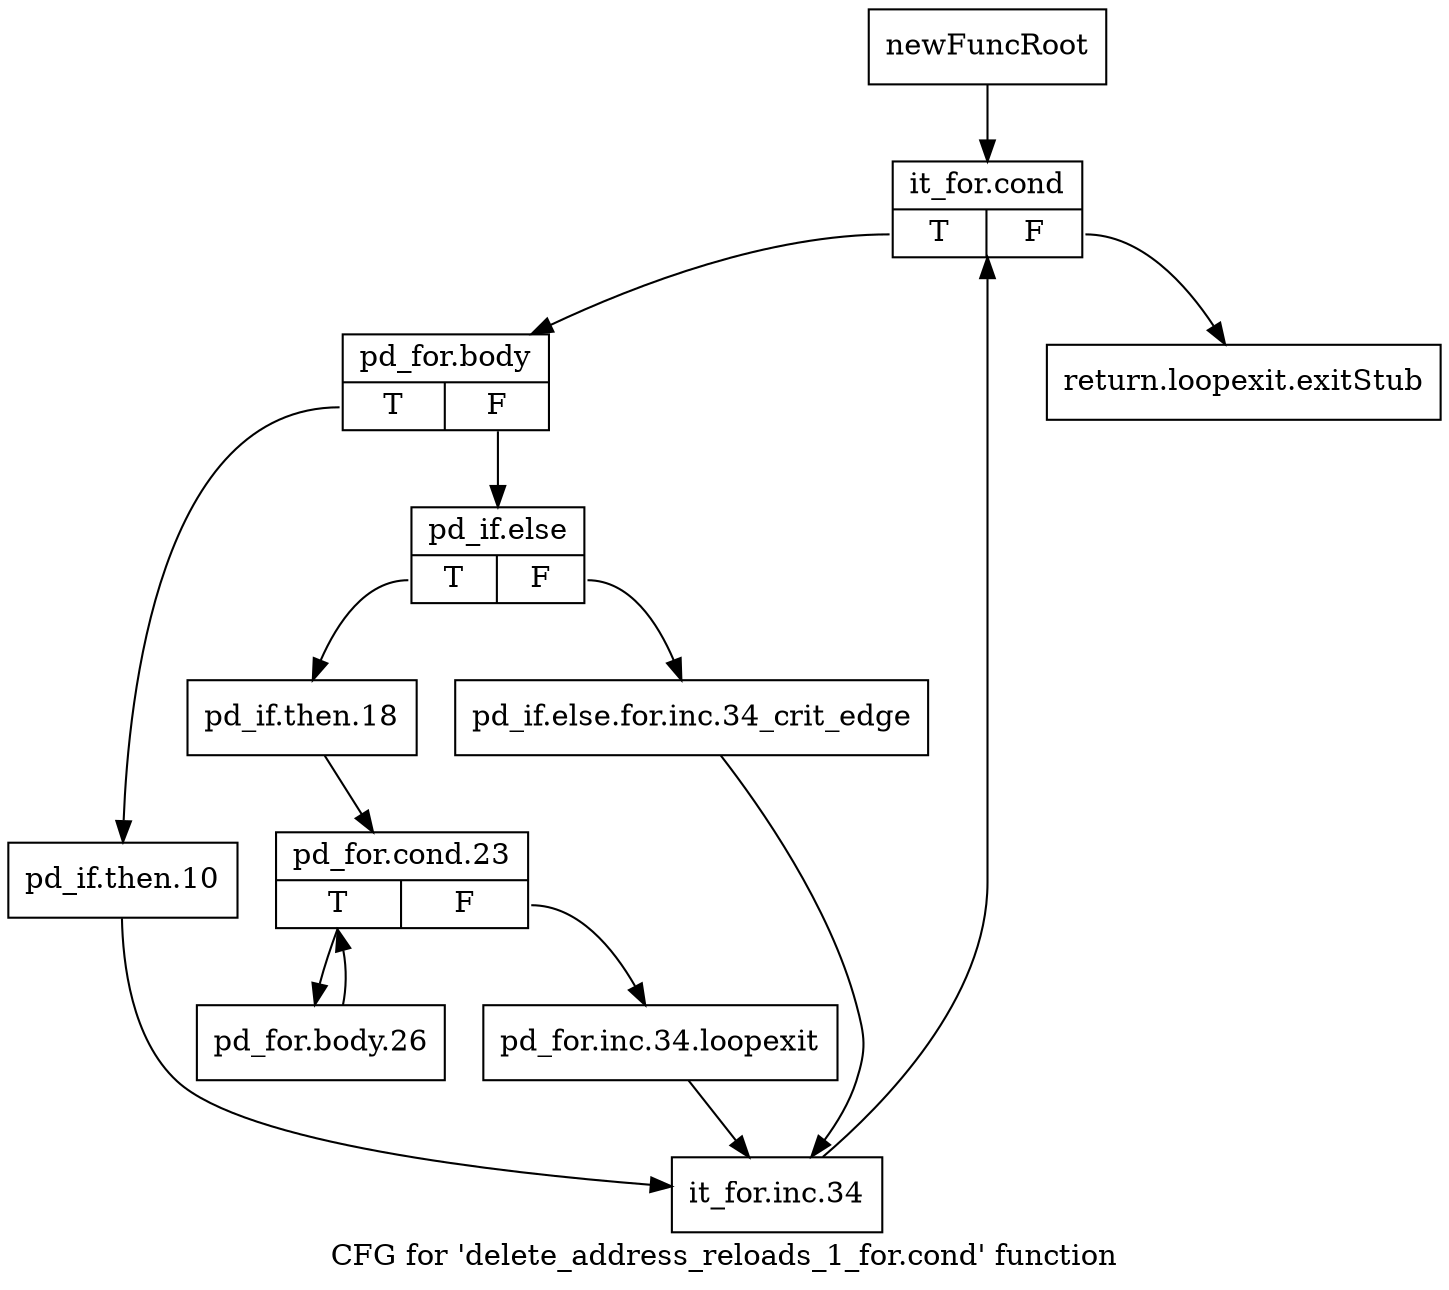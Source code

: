 digraph "CFG for 'delete_address_reloads_1_for.cond' function" {
	label="CFG for 'delete_address_reloads_1_for.cond' function";

	Node0xbf8f980 [shape=record,label="{newFuncRoot}"];
	Node0xbf8f980 -> Node0xbf8fa20;
	Node0xbf8f9d0 [shape=record,label="{return.loopexit.exitStub}"];
	Node0xbf8fa20 [shape=record,label="{it_for.cond|{<s0>T|<s1>F}}"];
	Node0xbf8fa20:s0 -> Node0xbf8fa70;
	Node0xbf8fa20:s1 -> Node0xbf8f9d0;
	Node0xbf8fa70 [shape=record,label="{pd_for.body|{<s0>T|<s1>F}}"];
	Node0xbf8fa70:s0 -> Node0xbf8fca0;
	Node0xbf8fa70:s1 -> Node0xbf8fac0;
	Node0xbf8fac0 [shape=record,label="{pd_if.else|{<s0>T|<s1>F}}"];
	Node0xbf8fac0:s0 -> Node0xbf8fb60;
	Node0xbf8fac0:s1 -> Node0xbf8fb10;
	Node0xbf8fb10 [shape=record,label="{pd_if.else.for.inc.34_crit_edge}"];
	Node0xbf8fb10 -> Node0xbf8fcf0;
	Node0xbf8fb60 [shape=record,label="{pd_if.then.18}"];
	Node0xbf8fb60 -> Node0xbf8fbb0;
	Node0xbf8fbb0 [shape=record,label="{pd_for.cond.23|{<s0>T|<s1>F}}"];
	Node0xbf8fbb0:s0 -> Node0xbf8fc50;
	Node0xbf8fbb0:s1 -> Node0xbf8fc00;
	Node0xbf8fc00 [shape=record,label="{pd_for.inc.34.loopexit}"];
	Node0xbf8fc00 -> Node0xbf8fcf0;
	Node0xbf8fc50 [shape=record,label="{pd_for.body.26}"];
	Node0xbf8fc50 -> Node0xbf8fbb0;
	Node0xbf8fca0 [shape=record,label="{pd_if.then.10}"];
	Node0xbf8fca0 -> Node0xbf8fcf0;
	Node0xbf8fcf0 [shape=record,label="{it_for.inc.34}"];
	Node0xbf8fcf0 -> Node0xbf8fa20;
}
